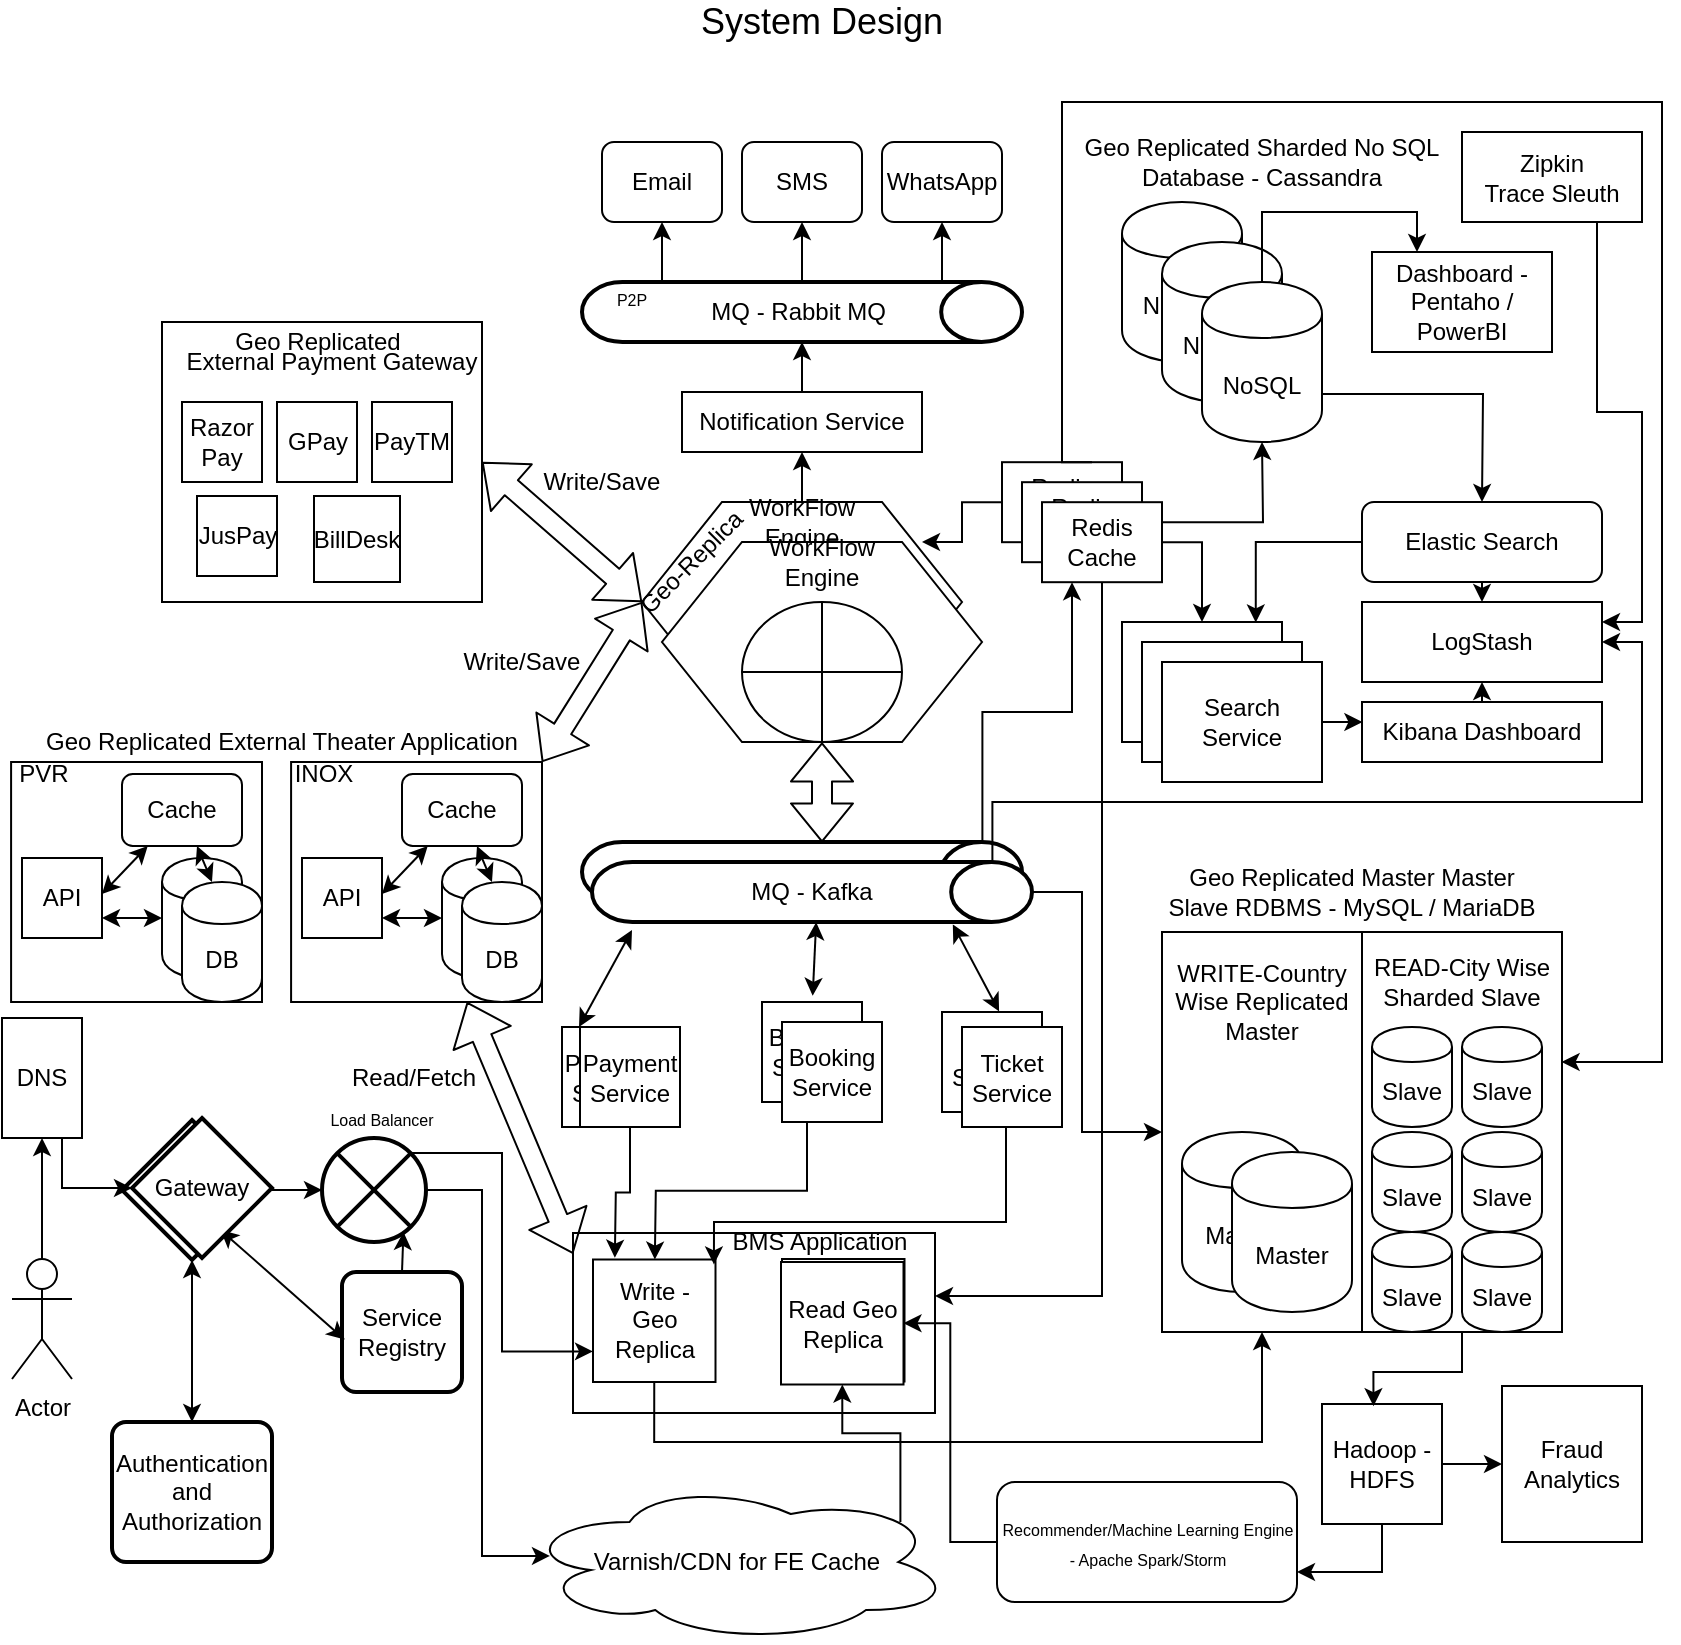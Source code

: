 <mxfile version="12.1.3" pages="1"><diagram id="MaCoosRew7G6yq8TNdGq" name="Page-1"><mxGraphModel dx="1807" dy="916" grid="1" gridSize="10" guides="1" tooltips="1" connect="1" arrows="1" fold="1" page="1" pageScale="1" pageWidth="850" pageHeight="1100" math="0" shadow="0"><root><mxCell id="0"/><mxCell id="1" parent="0"/><mxCell id="3ttKGuGLf_m-9uCIvwUK-311" value="" style="group" vertex="1" connectable="0" parent="1"><mxGeometry x="860" y="90" width="820" height="820" as="geometry"/></mxCell><mxCell id="3ttKGuGLf_m-9uCIvwUK-294" value="" style="group" vertex="1" connectable="0" parent="3ttKGuGLf_m-9uCIvwUK-311"><mxGeometry y="65" width="820" height="755" as="geometry"/></mxCell><mxCell id="3ttKGuGLf_m-9uCIvwUK-49" value="" style="group" vertex="1" connectable="0" parent="3ttKGuGLf_m-9uCIvwUK-294"><mxGeometry x="500" y="105" width="195" height="220" as="geometry"/></mxCell><mxCell id="3ttKGuGLf_m-9uCIvwUK-91" value="" style="group" vertex="1" connectable="0" parent="3ttKGuGLf_m-9uCIvwUK-49"><mxGeometry x="60" y="140" width="100" height="80" as="geometry"/></mxCell><mxCell id="3ttKGuGLf_m-9uCIvwUK-31" value="Search Service" style="rounded=0;whiteSpace=wrap;html=1;" vertex="1" parent="3ttKGuGLf_m-9uCIvwUK-91"><mxGeometry width="80" height="60" as="geometry"/></mxCell><mxCell id="3ttKGuGLf_m-9uCIvwUK-44" value="Search Service" style="rounded=0;whiteSpace=wrap;html=1;" vertex="1" parent="3ttKGuGLf_m-9uCIvwUK-91"><mxGeometry x="10" y="10" width="80" height="60" as="geometry"/></mxCell><mxCell id="3ttKGuGLf_m-9uCIvwUK-45" value="Search Service" style="rounded=0;whiteSpace=wrap;html=1;" vertex="1" parent="3ttKGuGLf_m-9uCIvwUK-91"><mxGeometry x="20" y="20" width="80" height="60" as="geometry"/></mxCell><mxCell id="3ttKGuGLf_m-9uCIvwUK-100" value="" style="group" vertex="1" connectable="0" parent="3ttKGuGLf_m-9uCIvwUK-49"><mxGeometry y="60.095" width="80" height="60" as="geometry"/></mxCell><mxCell id="3ttKGuGLf_m-9uCIvwUK-97" value="Redis Cache" style="rounded=0;whiteSpace=wrap;html=1;" vertex="1" parent="3ttKGuGLf_m-9uCIvwUK-100"><mxGeometry width="60" height="40" as="geometry"/></mxCell><mxCell id="3ttKGuGLf_m-9uCIvwUK-98" value="Redis Cache" style="rounded=0;whiteSpace=wrap;html=1;" vertex="1" parent="3ttKGuGLf_m-9uCIvwUK-100"><mxGeometry x="10" y="10" width="60" height="40" as="geometry"/></mxCell><mxCell id="3ttKGuGLf_m-9uCIvwUK-99" value="Redis Cache" style="rounded=0;whiteSpace=wrap;html=1;" vertex="1" parent="3ttKGuGLf_m-9uCIvwUK-100"><mxGeometry x="20" y="20" width="60" height="40" as="geometry"/></mxCell><mxCell id="3ttKGuGLf_m-9uCIvwUK-208" style="edgeStyle=orthogonalEdgeStyle;rounded=0;orthogonalLoop=1;jettySize=auto;html=1;exitX=1;exitY=0.5;exitDx=0;exitDy=0;entryX=0.5;entryY=0;entryDx=0;entryDy=0;" edge="1" parent="3ttKGuGLf_m-9uCIvwUK-49" source="3ttKGuGLf_m-9uCIvwUK-99" target="3ttKGuGLf_m-9uCIvwUK-31"><mxGeometry relative="1" as="geometry"/></mxCell><mxCell id="3ttKGuGLf_m-9uCIvwUK-62" value="Notification Service" style="rounded=0;whiteSpace=wrap;html=1;" vertex="1" parent="3ttKGuGLf_m-9uCIvwUK-294"><mxGeometry x="340" y="130" width="120" height="30" as="geometry"/></mxCell><mxCell id="3ttKGuGLf_m-9uCIvwUK-63" value="MQ - Rabbit MQ&amp;nbsp;" style="strokeWidth=2;html=1;shape=mxgraph.flowchart.direct_data;whiteSpace=wrap;" vertex="1" parent="3ttKGuGLf_m-9uCIvwUK-294"><mxGeometry x="290" y="75" width="220" height="30" as="geometry"/></mxCell><mxCell id="3ttKGuGLf_m-9uCIvwUK-70" style="edgeStyle=orthogonalEdgeStyle;rounded=0;orthogonalLoop=1;jettySize=auto;html=1;exitX=0.5;exitY=0;exitDx=0;exitDy=0;entryX=0.5;entryY=1;entryDx=0;entryDy=0;entryPerimeter=0;" edge="1" parent="3ttKGuGLf_m-9uCIvwUK-294" source="3ttKGuGLf_m-9uCIvwUK-62" target="3ttKGuGLf_m-9uCIvwUK-63"><mxGeometry relative="1" as="geometry"/></mxCell><mxCell id="3ttKGuGLf_m-9uCIvwUK-64" value="Email" style="rounded=1;whiteSpace=wrap;html=1;" vertex="1" parent="3ttKGuGLf_m-9uCIvwUK-294"><mxGeometry x="300" y="5" width="60" height="40" as="geometry"/></mxCell><mxCell id="3ttKGuGLf_m-9uCIvwUK-67" style="edgeStyle=orthogonalEdgeStyle;rounded=0;orthogonalLoop=1;jettySize=auto;html=1;exitX=0.08;exitY=0;exitDx=0;exitDy=0;exitPerimeter=0;entryX=0.5;entryY=1;entryDx=0;entryDy=0;" edge="1" parent="3ttKGuGLf_m-9uCIvwUK-294" source="3ttKGuGLf_m-9uCIvwUK-63" target="3ttKGuGLf_m-9uCIvwUK-64"><mxGeometry relative="1" as="geometry"/></mxCell><mxCell id="3ttKGuGLf_m-9uCIvwUK-65" value="SMS" style="rounded=1;whiteSpace=wrap;html=1;" vertex="1" parent="3ttKGuGLf_m-9uCIvwUK-294"><mxGeometry x="370" y="5" width="60" height="40" as="geometry"/></mxCell><mxCell id="3ttKGuGLf_m-9uCIvwUK-68" style="edgeStyle=orthogonalEdgeStyle;rounded=0;orthogonalLoop=1;jettySize=auto;html=1;exitX=0.5;exitY=0;exitDx=0;exitDy=0;exitPerimeter=0;entryX=0.5;entryY=1;entryDx=0;entryDy=0;" edge="1" parent="3ttKGuGLf_m-9uCIvwUK-294" source="3ttKGuGLf_m-9uCIvwUK-63" target="3ttKGuGLf_m-9uCIvwUK-65"><mxGeometry relative="1" as="geometry"/></mxCell><mxCell id="3ttKGuGLf_m-9uCIvwUK-66" value="WhatsApp" style="rounded=1;whiteSpace=wrap;html=1;" vertex="1" parent="3ttKGuGLf_m-9uCIvwUK-294"><mxGeometry x="440" y="5" width="60" height="40" as="geometry"/></mxCell><mxCell id="3ttKGuGLf_m-9uCIvwUK-69" style="edgeStyle=orthogonalEdgeStyle;rounded=0;orthogonalLoop=1;jettySize=auto;html=1;exitX=0.91;exitY=0;exitDx=0;exitDy=0;exitPerimeter=0;entryX=0.5;entryY=1;entryDx=0;entryDy=0;" edge="1" parent="3ttKGuGLf_m-9uCIvwUK-294" source="3ttKGuGLf_m-9uCIvwUK-63" target="3ttKGuGLf_m-9uCIvwUK-66"><mxGeometry relative="1" as="geometry"/></mxCell><mxCell id="3ttKGuGLf_m-9uCIvwUK-90" value="" style="group" vertex="1" connectable="0" parent="3ttKGuGLf_m-9uCIvwUK-294"><mxGeometry x="680" y="145" width="120" height="220" as="geometry"/></mxCell><mxCell id="3ttKGuGLf_m-9uCIvwUK-30" value="Elastic Search" style="rounded=1;whiteSpace=wrap;html=1;" vertex="1" parent="3ttKGuGLf_m-9uCIvwUK-90"><mxGeometry y="40" width="120" height="40" as="geometry"/></mxCell><mxCell id="3ttKGuGLf_m-9uCIvwUK-39" value="LogStash" style="rounded=0;whiteSpace=wrap;html=1;" vertex="1" parent="3ttKGuGLf_m-9uCIvwUK-90"><mxGeometry y="90" width="120" height="40" as="geometry"/></mxCell><mxCell id="3ttKGuGLf_m-9uCIvwUK-42" style="edgeStyle=orthogonalEdgeStyle;rounded=0;orthogonalLoop=1;jettySize=auto;html=1;exitX=0.5;exitY=1;exitDx=0;exitDy=0;entryX=0.5;entryY=0;entryDx=0;entryDy=0;" edge="1" parent="3ttKGuGLf_m-9uCIvwUK-90" source="3ttKGuGLf_m-9uCIvwUK-30" target="3ttKGuGLf_m-9uCIvwUK-39"><mxGeometry relative="1" as="geometry"/></mxCell><mxCell id="3ttKGuGLf_m-9uCIvwUK-43" style="edgeStyle=orthogonalEdgeStyle;rounded=0;orthogonalLoop=1;jettySize=auto;html=1;exitX=0.5;exitY=0;exitDx=0;exitDy=0;entryX=0.5;entryY=1;entryDx=0;entryDy=0;" edge="1" parent="3ttKGuGLf_m-9uCIvwUK-90" source="3ttKGuGLf_m-9uCIvwUK-40" target="3ttKGuGLf_m-9uCIvwUK-39"><mxGeometry relative="1" as="geometry"/></mxCell><mxCell id="3ttKGuGLf_m-9uCIvwUK-40" value="Kibana Dashboard" style="rounded=0;whiteSpace=wrap;html=1;" vertex="1" parent="3ttKGuGLf_m-9uCIvwUK-90"><mxGeometry y="140" width="120" height="30" as="geometry"/></mxCell><mxCell id="3ttKGuGLf_m-9uCIvwUK-104" style="edgeStyle=orthogonalEdgeStyle;rounded=0;orthogonalLoop=1;jettySize=auto;html=1;exitX=1;exitY=0.5;exitDx=0;exitDy=0;" edge="1" parent="3ttKGuGLf_m-9uCIvwUK-294" source="3ttKGuGLf_m-9uCIvwUK-45"><mxGeometry relative="1" as="geometry"><mxPoint x="680.238" y="295.238" as="targetPoint"/></mxGeometry></mxCell><mxCell id="3ttKGuGLf_m-9uCIvwUK-107" style="edgeStyle=orthogonalEdgeStyle;rounded=0;orthogonalLoop=1;jettySize=auto;html=1;exitX=1;exitY=0.7;exitDx=0;exitDy=0;" edge="1" parent="3ttKGuGLf_m-9uCIvwUK-294" source="3ttKGuGLf_m-9uCIvwUK-27"><mxGeometry relative="1" as="geometry"><mxPoint x="740" y="185" as="targetPoint"/></mxGeometry></mxCell><mxCell id="3ttKGuGLf_m-9uCIvwUK-159" value="" style="group" vertex="1" connectable="0" parent="3ttKGuGLf_m-9uCIvwUK-294"><mxGeometry x="10" y="295" width="260" height="140" as="geometry"/></mxCell><mxCell id="3ttKGuGLf_m-9uCIvwUK-157" value="Geo Replicated External Theater Application" style="text;html=1;strokeColor=none;fillColor=none;align=center;verticalAlign=middle;whiteSpace=wrap;rounded=0;" vertex="1" parent="3ttKGuGLf_m-9uCIvwUK-159"><mxGeometry x="10" width="240" height="20" as="geometry"/></mxCell><mxCell id="3ttKGuGLf_m-9uCIvwUK-158" value="" style="group" vertex="1" connectable="0" parent="3ttKGuGLf_m-9uCIvwUK-159"><mxGeometry y="20" width="260" height="120" as="geometry"/></mxCell><mxCell id="3ttKGuGLf_m-9uCIvwUK-145" value="" style="group" vertex="1" connectable="0" parent="3ttKGuGLf_m-9uCIvwUK-158"><mxGeometry width="120" height="120" as="geometry"/></mxCell><mxCell id="3ttKGuGLf_m-9uCIvwUK-110" value="" style="group" vertex="1" connectable="0" parent="3ttKGuGLf_m-9uCIvwUK-145"><mxGeometry width="120" height="120" as="geometry"/></mxCell><mxCell id="3ttKGuGLf_m-9uCIvwUK-111" value="" style="rounded=0;whiteSpace=wrap;html=1;" vertex="1" parent="3ttKGuGLf_m-9uCIvwUK-110"><mxGeometry x="-5.455" width="125.455" height="120" as="geometry"/></mxCell><mxCell id="3ttKGuGLf_m-9uCIvwUK-123" value="PVR" style="text;html=1;strokeColor=none;fillColor=none;align=center;verticalAlign=middle;whiteSpace=wrap;rounded=0;" vertex="1" parent="3ttKGuGLf_m-9uCIvwUK-110"><mxGeometry x="-0.136" y="-0.221" width="21.818" height="12.632" as="geometry"/></mxCell><mxCell id="3ttKGuGLf_m-9uCIvwUK-133" value="" style="shape=cylinder;whiteSpace=wrap;html=1;boundedLbl=1;backgroundOutline=1;" vertex="1" parent="3ttKGuGLf_m-9uCIvwUK-110"><mxGeometry x="70" y="48" width="40" height="60" as="geometry"/></mxCell><mxCell id="3ttKGuGLf_m-9uCIvwUK-135" value="DB" style="shape=cylinder;whiteSpace=wrap;html=1;boundedLbl=1;backgroundOutline=1;" vertex="1" parent="3ttKGuGLf_m-9uCIvwUK-110"><mxGeometry x="80" y="60" width="40" height="60" as="geometry"/></mxCell><mxCell id="3ttKGuGLf_m-9uCIvwUK-137" value="API" style="whiteSpace=wrap;html=1;aspect=fixed;" vertex="1" parent="3ttKGuGLf_m-9uCIvwUK-110"><mxGeometry y="48" width="40" height="40" as="geometry"/></mxCell><mxCell id="3ttKGuGLf_m-9uCIvwUK-140" value="" style="endArrow=classic;startArrow=classic;html=1;" edge="1" parent="3ttKGuGLf_m-9uCIvwUK-110" source="3ttKGuGLf_m-9uCIvwUK-133"><mxGeometry width="50" height="50" relative="1" as="geometry"><mxPoint x="-25" y="138" as="sourcePoint"/><mxPoint x="40" y="78" as="targetPoint"/></mxGeometry></mxCell><mxCell id="3ttKGuGLf_m-9uCIvwUK-141" value="Cache" style="rounded=1;whiteSpace=wrap;html=1;" vertex="1" parent="3ttKGuGLf_m-9uCIvwUK-110"><mxGeometry x="50" y="6" width="60" height="36" as="geometry"/></mxCell><mxCell id="3ttKGuGLf_m-9uCIvwUK-144" value="" style="endArrow=classic;startArrow=classic;html=1;" edge="1" parent="3ttKGuGLf_m-9uCIvwUK-110" target="3ttKGuGLf_m-9uCIvwUK-141"><mxGeometry width="50" height="50" relative="1" as="geometry"><mxPoint x="40" y="66" as="sourcePoint"/><mxPoint x="50" y="48" as="targetPoint"/></mxGeometry></mxCell><mxCell id="3ttKGuGLf_m-9uCIvwUK-142" value="" style="endArrow=classic;startArrow=classic;html=1;" edge="1" parent="3ttKGuGLf_m-9uCIvwUK-145" target="3ttKGuGLf_m-9uCIvwUK-141"><mxGeometry width="50" height="50" relative="1" as="geometry"><mxPoint x="95" y="60" as="sourcePoint"/><mxPoint x="145" y="10" as="targetPoint"/></mxGeometry></mxCell><mxCell id="3ttKGuGLf_m-9uCIvwUK-146" value="" style="group" vertex="1" connectable="0" parent="3ttKGuGLf_m-9uCIvwUK-158"><mxGeometry x="140" width="120" height="120" as="geometry"/></mxCell><mxCell id="3ttKGuGLf_m-9uCIvwUK-147" value="" style="group" vertex="1" connectable="0" parent="3ttKGuGLf_m-9uCIvwUK-146"><mxGeometry width="120" height="120" as="geometry"/></mxCell><mxCell id="3ttKGuGLf_m-9uCIvwUK-148" value="" style="rounded=0;whiteSpace=wrap;html=1;" vertex="1" parent="3ttKGuGLf_m-9uCIvwUK-147"><mxGeometry x="-5.455" width="125.455" height="120" as="geometry"/></mxCell><mxCell id="3ttKGuGLf_m-9uCIvwUK-149" value="INOX" style="text;html=1;strokeColor=none;fillColor=none;align=center;verticalAlign=middle;whiteSpace=wrap;rounded=0;" vertex="1" parent="3ttKGuGLf_m-9uCIvwUK-147"><mxGeometry x="-0.136" y="-0.221" width="21.818" height="12.632" as="geometry"/></mxCell><mxCell id="3ttKGuGLf_m-9uCIvwUK-150" value="" style="shape=cylinder;whiteSpace=wrap;html=1;boundedLbl=1;backgroundOutline=1;" vertex="1" parent="3ttKGuGLf_m-9uCIvwUK-147"><mxGeometry x="70" y="48" width="40" height="60" as="geometry"/></mxCell><mxCell id="3ttKGuGLf_m-9uCIvwUK-151" value="DB" style="shape=cylinder;whiteSpace=wrap;html=1;boundedLbl=1;backgroundOutline=1;" vertex="1" parent="3ttKGuGLf_m-9uCIvwUK-147"><mxGeometry x="80" y="60" width="40" height="60" as="geometry"/></mxCell><mxCell id="3ttKGuGLf_m-9uCIvwUK-152" value="API" style="whiteSpace=wrap;html=1;aspect=fixed;" vertex="1" parent="3ttKGuGLf_m-9uCIvwUK-147"><mxGeometry y="48" width="40" height="40" as="geometry"/></mxCell><mxCell id="3ttKGuGLf_m-9uCIvwUK-153" value="" style="endArrow=classic;startArrow=classic;html=1;" edge="1" parent="3ttKGuGLf_m-9uCIvwUK-147" source="3ttKGuGLf_m-9uCIvwUK-150"><mxGeometry width="50" height="50" relative="1" as="geometry"><mxPoint x="-25" y="138" as="sourcePoint"/><mxPoint x="40" y="78" as="targetPoint"/></mxGeometry></mxCell><mxCell id="3ttKGuGLf_m-9uCIvwUK-154" value="Cache" style="rounded=1;whiteSpace=wrap;html=1;" vertex="1" parent="3ttKGuGLf_m-9uCIvwUK-147"><mxGeometry x="50" y="6" width="60" height="36" as="geometry"/></mxCell><mxCell id="3ttKGuGLf_m-9uCIvwUK-155" value="" style="endArrow=classic;startArrow=classic;html=1;" edge="1" parent="3ttKGuGLf_m-9uCIvwUK-147" target="3ttKGuGLf_m-9uCIvwUK-154"><mxGeometry width="50" height="50" relative="1" as="geometry"><mxPoint x="40" y="66" as="sourcePoint"/><mxPoint x="50" y="48" as="targetPoint"/></mxGeometry></mxCell><mxCell id="3ttKGuGLf_m-9uCIvwUK-156" value="" style="endArrow=classic;startArrow=classic;html=1;" edge="1" parent="3ttKGuGLf_m-9uCIvwUK-146" target="3ttKGuGLf_m-9uCIvwUK-154"><mxGeometry width="50" height="50" relative="1" as="geometry"><mxPoint x="95" y="60" as="sourcePoint"/><mxPoint x="145" y="10" as="targetPoint"/></mxGeometry></mxCell><mxCell id="3ttKGuGLf_m-9uCIvwUK-167" style="edgeStyle=orthogonalEdgeStyle;rounded=0;orthogonalLoop=1;jettySize=auto;html=1;exitX=0.5;exitY=0;exitDx=0;exitDy=0;entryX=0.5;entryY=1;entryDx=0;entryDy=0;" edge="1" parent="3ttKGuGLf_m-9uCIvwUK-294" source="3ttKGuGLf_m-9uCIvwUK-163" target="3ttKGuGLf_m-9uCIvwUK-62"><mxGeometry relative="1" as="geometry"/></mxCell><mxCell id="3ttKGuGLf_m-9uCIvwUK-296" style="edgeStyle=orthogonalEdgeStyle;rounded=0;orthogonalLoop=1;jettySize=auto;html=1;exitX=0.91;exitY=0;exitDx=0;exitDy=0;exitPerimeter=0;entryX=0.25;entryY=1;entryDx=0;entryDy=0;" edge="1" parent="3ttKGuGLf_m-9uCIvwUK-294" source="3ttKGuGLf_m-9uCIvwUK-169" target="3ttKGuGLf_m-9uCIvwUK-99"><mxGeometry relative="1" as="geometry"/></mxCell><mxCell id="3ttKGuGLf_m-9uCIvwUK-169" value="MQ - Kafka" style="strokeWidth=2;html=1;shape=mxgraph.flowchart.direct_data;whiteSpace=wrap;rotation=0;" vertex="1" parent="3ttKGuGLf_m-9uCIvwUK-294"><mxGeometry x="290" y="355" width="220" height="30" as="geometry"/></mxCell><mxCell id="3ttKGuGLf_m-9uCIvwUK-170" value="&lt;font style=&quot;font-size: 8px&quot;&gt;P2P&lt;/font&gt;" style="text;html=1;strokeColor=none;fillColor=none;align=center;verticalAlign=middle;whiteSpace=wrap;rounded=0;" vertex="1" parent="3ttKGuGLf_m-9uCIvwUK-294"><mxGeometry x="300" y="80" width="30" height="5" as="geometry"/></mxCell><mxCell id="3ttKGuGLf_m-9uCIvwUK-172" value="" style="group" vertex="1" connectable="0" parent="3ttKGuGLf_m-9uCIvwUK-294"><mxGeometry x="80" y="95" width="160" height="140" as="geometry"/></mxCell><mxCell id="3ttKGuGLf_m-9uCIvwUK-61" value="" style="group" vertex="1" connectable="0" parent="3ttKGuGLf_m-9uCIvwUK-172"><mxGeometry width="160" height="140" as="geometry"/></mxCell><mxCell id="3ttKGuGLf_m-9uCIvwUK-41" value="" style="rounded=0;whiteSpace=wrap;html=1;" vertex="1" parent="3ttKGuGLf_m-9uCIvwUK-61"><mxGeometry width="160" height="140" as="geometry"/></mxCell><mxCell id="3ttKGuGLf_m-9uCIvwUK-52" value="External Payment Gateway" style="text;html=1;strokeColor=none;fillColor=none;align=center;verticalAlign=middle;whiteSpace=wrap;rounded=0;" vertex="1" parent="3ttKGuGLf_m-9uCIvwUK-61"><mxGeometry x="10" y="10" width="150" height="20" as="geometry"/></mxCell><mxCell id="3ttKGuGLf_m-9uCIvwUK-53" value="Razor Pay" style="whiteSpace=wrap;html=1;aspect=fixed;" vertex="1" parent="3ttKGuGLf_m-9uCIvwUK-61"><mxGeometry x="10" y="40" width="40" height="40" as="geometry"/></mxCell><mxCell id="3ttKGuGLf_m-9uCIvwUK-57" value="JusPay" style="whiteSpace=wrap;html=1;aspect=fixed;" vertex="1" parent="3ttKGuGLf_m-9uCIvwUK-61"><mxGeometry x="17.5" y="87" width="40" height="40" as="geometry"/></mxCell><mxCell id="3ttKGuGLf_m-9uCIvwUK-58" value="GPay" style="whiteSpace=wrap;html=1;aspect=fixed;" vertex="1" parent="3ttKGuGLf_m-9uCIvwUK-61"><mxGeometry x="57.5" y="40" width="40" height="40" as="geometry"/></mxCell><mxCell id="3ttKGuGLf_m-9uCIvwUK-59" value="PayTM" style="whiteSpace=wrap;html=1;aspect=fixed;" vertex="1" parent="3ttKGuGLf_m-9uCIvwUK-61"><mxGeometry x="105" y="40" width="40" height="40" as="geometry"/></mxCell><mxCell id="3ttKGuGLf_m-9uCIvwUK-60" value="BillDesk" style="whiteSpace=wrap;html=1;aspect=fixed;" vertex="1" parent="3ttKGuGLf_m-9uCIvwUK-61"><mxGeometry x="76" y="87" width="43" height="43" as="geometry"/></mxCell><mxCell id="3ttKGuGLf_m-9uCIvwUK-171" value="Geo Replicated" style="text;html=1;strokeColor=none;fillColor=none;align=center;verticalAlign=middle;whiteSpace=wrap;rounded=0;" vertex="1" parent="3ttKGuGLf_m-9uCIvwUK-61"><mxGeometry x="27.5" width="100" height="20" as="geometry"/></mxCell><mxCell id="3ttKGuGLf_m-9uCIvwUK-179" value="" style="shape=flexArrow;endArrow=classic;startArrow=classic;html=1;entryX=0;entryY=0.5;entryDx=0;entryDy=0;exitX=1;exitY=0.5;exitDx=0;exitDy=0;" edge="1" parent="3ttKGuGLf_m-9uCIvwUK-294" source="3ttKGuGLf_m-9uCIvwUK-41" target="3ttKGuGLf_m-9uCIvwUK-161"><mxGeometry width="50" height="50" relative="1" as="geometry"><mxPoint x="240" y="245" as="sourcePoint"/><mxPoint x="300" y="245" as="targetPoint"/></mxGeometry></mxCell><mxCell id="3ttKGuGLf_m-9uCIvwUK-181" value="" style="shape=flexArrow;endArrow=classic;startArrow=classic;html=1;entryX=0;entryY=0.5;entryDx=0;entryDy=0;" edge="1" parent="3ttKGuGLf_m-9uCIvwUK-294" target="3ttKGuGLf_m-9uCIvwUK-161"><mxGeometry width="50" height="50" relative="1" as="geometry"><mxPoint x="270" y="315" as="sourcePoint"/><mxPoint x="320" y="265" as="targetPoint"/></mxGeometry></mxCell><mxCell id="3ttKGuGLf_m-9uCIvwUK-186" value="" style="shape=flexArrow;endArrow=classic;startArrow=classic;html=1;" edge="1" parent="3ttKGuGLf_m-9uCIvwUK-294"><mxGeometry width="50" height="50" relative="1" as="geometry"><mxPoint x="410" y="355.214" as="sourcePoint"/><mxPoint x="410" y="305.214" as="targetPoint"/></mxGeometry></mxCell><mxCell id="3ttKGuGLf_m-9uCIvwUK-189" value="" style="group" vertex="1" connectable="0" parent="3ttKGuGLf_m-9uCIvwUK-294"><mxGeometry x="320" y="185" width="170" height="120" as="geometry"/></mxCell><mxCell id="3ttKGuGLf_m-9uCIvwUK-166" value="" style="group" vertex="1" connectable="0" parent="3ttKGuGLf_m-9uCIvwUK-189"><mxGeometry width="170" height="120" as="geometry"/></mxCell><mxCell id="3ttKGuGLf_m-9uCIvwUK-161" value="" style="shape=hexagon;perimeter=hexagonPerimeter2;whiteSpace=wrap;html=1;" vertex="1" parent="3ttKGuGLf_m-9uCIvwUK-166"><mxGeometry width="160" height="100" as="geometry"/></mxCell><mxCell id="3ttKGuGLf_m-9uCIvwUK-162" value="" style="shape=orEllipse;perimeter=ellipsePerimeter;whiteSpace=wrap;html=1;backgroundOutline=1;" vertex="1" parent="3ttKGuGLf_m-9uCIvwUK-166"><mxGeometry x="40" y="30" width="80" height="70" as="geometry"/></mxCell><mxCell id="3ttKGuGLf_m-9uCIvwUK-163" value="WorkFlow Engine" style="text;html=1;strokeColor=none;fillColor=none;align=center;verticalAlign=middle;whiteSpace=wrap;rounded=0;" vertex="1" parent="3ttKGuGLf_m-9uCIvwUK-166"><mxGeometry x="60" width="40" height="20" as="geometry"/></mxCell><mxCell id="3ttKGuGLf_m-9uCIvwUK-182" value="" style="group" vertex="1" connectable="0" parent="3ttKGuGLf_m-9uCIvwUK-166"><mxGeometry x="10" y="20" width="160" height="100" as="geometry"/></mxCell><mxCell id="3ttKGuGLf_m-9uCIvwUK-183" value="" style="shape=hexagon;perimeter=hexagonPerimeter2;whiteSpace=wrap;html=1;" vertex="1" parent="3ttKGuGLf_m-9uCIvwUK-182"><mxGeometry width="160" height="100" as="geometry"/></mxCell><mxCell id="3ttKGuGLf_m-9uCIvwUK-184" value="" style="shape=orEllipse;perimeter=ellipsePerimeter;whiteSpace=wrap;html=1;backgroundOutline=1;" vertex="1" parent="3ttKGuGLf_m-9uCIvwUK-182"><mxGeometry x="40" y="30" width="80" height="70" as="geometry"/></mxCell><mxCell id="3ttKGuGLf_m-9uCIvwUK-185" value="WorkFlow Engine" style="text;html=1;strokeColor=none;fillColor=none;align=center;verticalAlign=middle;whiteSpace=wrap;rounded=0;" vertex="1" parent="3ttKGuGLf_m-9uCIvwUK-182"><mxGeometry x="60" width="40" height="20" as="geometry"/></mxCell><mxCell id="3ttKGuGLf_m-9uCIvwUK-188" value="Geo-Replica" style="text;html=1;strokeColor=none;fillColor=none;align=center;verticalAlign=middle;whiteSpace=wrap;rounded=0;rotation=-45;" vertex="1" parent="3ttKGuGLf_m-9uCIvwUK-166"><mxGeometry x="-10" y="20.214" width="70" height="20" as="geometry"/></mxCell><mxCell id="3ttKGuGLf_m-9uCIvwUK-203" value="" style="group" vertex="1" connectable="0" parent="3ttKGuGLf_m-9uCIvwUK-294"><mxGeometry x="580" y="370" width="200" height="230" as="geometry"/></mxCell><mxCell id="3ttKGuGLf_m-9uCIvwUK-47" value="" style="group" vertex="1" connectable="0" parent="3ttKGuGLf_m-9uCIvwUK-203"><mxGeometry width="200" height="230" as="geometry"/></mxCell><mxCell id="3ttKGuGLf_m-9uCIvwUK-1" value="" style="whiteSpace=wrap;html=1;aspect=fixed;" vertex="1" parent="3ttKGuGLf_m-9uCIvwUK-47"><mxGeometry y="30" width="200" height="200" as="geometry"/></mxCell><mxCell id="3ttKGuGLf_m-9uCIvwUK-2" value="Master" style="shape=cylinder;whiteSpace=wrap;html=1;boundedLbl=1;backgroundOutline=1;" vertex="1" parent="3ttKGuGLf_m-9uCIvwUK-47"><mxGeometry x="10" y="130" width="60" height="80" as="geometry"/></mxCell><mxCell id="3ttKGuGLf_m-9uCIvwUK-4" value="" style="endArrow=none;html=1;entryX=0.5;entryY=0;entryDx=0;entryDy=0;exitX=0.5;exitY=1;exitDx=0;exitDy=0;" edge="1" parent="3ttKGuGLf_m-9uCIvwUK-47" source="3ttKGuGLf_m-9uCIvwUK-1" target="3ttKGuGLf_m-9uCIvwUK-1"><mxGeometry width="50" height="50" relative="1" as="geometry"><mxPoint x="60" y="110" as="sourcePoint"/><mxPoint x="110" y="60" as="targetPoint"/></mxGeometry></mxCell><mxCell id="3ttKGuGLf_m-9uCIvwUK-6" value="Slave" style="shape=cylinder;whiteSpace=wrap;html=1;boundedLbl=1;backgroundOutline=1;" vertex="1" parent="3ttKGuGLf_m-9uCIvwUK-47"><mxGeometry x="105" y="77.5" width="40" height="50" as="geometry"/></mxCell><mxCell id="3ttKGuGLf_m-9uCIvwUK-10" value="Geo Replicated Master Master Slave RDBMS - MySQL / MariaDB" style="text;html=1;strokeColor=none;fillColor=none;align=center;verticalAlign=middle;whiteSpace=wrap;rounded=0;" vertex="1" parent="3ttKGuGLf_m-9uCIvwUK-47"><mxGeometry width="190" height="20" as="geometry"/></mxCell><mxCell id="3ttKGuGLf_m-9uCIvwUK-13" value="WRITE-Country Wise Replicated Master" style="text;html=1;strokeColor=none;fillColor=none;align=center;verticalAlign=middle;whiteSpace=wrap;rounded=0;" vertex="1" parent="3ttKGuGLf_m-9uCIvwUK-47"><mxGeometry y="55" width="100" height="20" as="geometry"/></mxCell><mxCell id="3ttKGuGLf_m-9uCIvwUK-14" value="Master" style="shape=cylinder;whiteSpace=wrap;html=1;boundedLbl=1;backgroundOutline=1;" vertex="1" parent="3ttKGuGLf_m-9uCIvwUK-47"><mxGeometry x="35" y="140" width="60" height="80" as="geometry"/></mxCell><mxCell id="3ttKGuGLf_m-9uCIvwUK-15" value="Slave" style="shape=cylinder;whiteSpace=wrap;html=1;boundedLbl=1;backgroundOutline=1;" vertex="1" parent="3ttKGuGLf_m-9uCIvwUK-47"><mxGeometry x="150" y="77.5" width="40" height="50" as="geometry"/></mxCell><mxCell id="3ttKGuGLf_m-9uCIvwUK-16" value="Slave" style="shape=cylinder;whiteSpace=wrap;html=1;boundedLbl=1;backgroundOutline=1;" vertex="1" parent="3ttKGuGLf_m-9uCIvwUK-47"><mxGeometry x="150" y="130" width="40" height="50" as="geometry"/></mxCell><mxCell id="3ttKGuGLf_m-9uCIvwUK-17" value="Slave" style="shape=cylinder;whiteSpace=wrap;html=1;boundedLbl=1;backgroundOutline=1;" vertex="1" parent="3ttKGuGLf_m-9uCIvwUK-47"><mxGeometry x="105" y="130" width="40" height="50" as="geometry"/></mxCell><mxCell id="3ttKGuGLf_m-9uCIvwUK-18" value="Slave" style="shape=cylinder;whiteSpace=wrap;html=1;boundedLbl=1;backgroundOutline=1;" vertex="1" parent="3ttKGuGLf_m-9uCIvwUK-47"><mxGeometry x="150" y="180" width="40" height="50" as="geometry"/></mxCell><mxCell id="3ttKGuGLf_m-9uCIvwUK-19" value="Slave" style="shape=cylinder;whiteSpace=wrap;html=1;boundedLbl=1;backgroundOutline=1;" vertex="1" parent="3ttKGuGLf_m-9uCIvwUK-47"><mxGeometry x="105" y="180" width="40" height="50" as="geometry"/></mxCell><mxCell id="3ttKGuGLf_m-9uCIvwUK-20" value="READ-City Wise Sharded Slave" style="text;html=1;strokeColor=none;fillColor=none;align=center;verticalAlign=middle;whiteSpace=wrap;rounded=0;" vertex="1" parent="3ttKGuGLf_m-9uCIvwUK-47"><mxGeometry x="100" y="45" width="100" height="20" as="geometry"/></mxCell><mxCell id="3ttKGuGLf_m-9uCIvwUK-207" style="edgeStyle=orthogonalEdgeStyle;rounded=0;orthogonalLoop=1;jettySize=auto;html=1;exitX=0.91;exitY=0;exitDx=0;exitDy=0;exitPerimeter=0;entryX=1;entryY=0.5;entryDx=0;entryDy=0;" edge="1" parent="3ttKGuGLf_m-9uCIvwUK-294" source="3ttKGuGLf_m-9uCIvwUK-206" target="3ttKGuGLf_m-9uCIvwUK-39"><mxGeometry relative="1" as="geometry"><Array as="points"><mxPoint x="495" y="335"/><mxPoint x="820" y="335"/><mxPoint x="820" y="255"/></Array></mxGeometry></mxCell><mxCell id="3ttKGuGLf_m-9uCIvwUK-314" style="edgeStyle=orthogonalEdgeStyle;rounded=0;orthogonalLoop=1;jettySize=auto;html=1;exitX=1;exitY=0.5;exitDx=0;exitDy=0;exitPerimeter=0;entryX=0;entryY=0.5;entryDx=0;entryDy=0;" edge="1" parent="3ttKGuGLf_m-9uCIvwUK-294" source="3ttKGuGLf_m-9uCIvwUK-206" target="3ttKGuGLf_m-9uCIvwUK-1"><mxGeometry relative="1" as="geometry"><Array as="points"><mxPoint x="540" y="380"/><mxPoint x="540" y="500"/></Array></mxGeometry></mxCell><mxCell id="3ttKGuGLf_m-9uCIvwUK-206" value="MQ - Kafka" style="strokeWidth=2;html=1;shape=mxgraph.flowchart.direct_data;whiteSpace=wrap;rotation=0;" vertex="1" parent="3ttKGuGLf_m-9uCIvwUK-294"><mxGeometry x="295" y="365" width="220" height="30" as="geometry"/></mxCell><mxCell id="3ttKGuGLf_m-9uCIvwUK-212" value="" style="group" vertex="1" connectable="0" parent="3ttKGuGLf_m-9uCIvwUK-294"><mxGeometry x="540" y="5" width="180" height="150" as="geometry"/></mxCell><mxCell id="3ttKGuGLf_m-9uCIvwUK-23" value="NoSQL" style="shape=cylinder;whiteSpace=wrap;html=1;boundedLbl=1;backgroundOutline=1;" vertex="1" parent="3ttKGuGLf_m-9uCIvwUK-212"><mxGeometry x="20" y="30" width="60" height="80" as="geometry"/></mxCell><mxCell id="3ttKGuGLf_m-9uCIvwUK-25" value="NoSQL" style="shape=cylinder;whiteSpace=wrap;html=1;boundedLbl=1;backgroundOutline=1;" vertex="1" parent="3ttKGuGLf_m-9uCIvwUK-212"><mxGeometry x="40" y="50" width="60" height="80" as="geometry"/></mxCell><mxCell id="3ttKGuGLf_m-9uCIvwUK-27" value="NoSQL" style="shape=cylinder;whiteSpace=wrap;html=1;boundedLbl=1;backgroundOutline=1;" vertex="1" parent="3ttKGuGLf_m-9uCIvwUK-212"><mxGeometry x="60" y="70" width="60" height="80" as="geometry"/></mxCell><mxCell id="3ttKGuGLf_m-9uCIvwUK-28" value="Geo Replicated Sharded No SQL Database - Cassandra" style="text;html=1;strokeColor=none;fillColor=none;align=center;verticalAlign=middle;whiteSpace=wrap;rounded=0;" vertex="1" parent="3ttKGuGLf_m-9uCIvwUK-212"><mxGeometry width="180" height="20" as="geometry"/></mxCell><mxCell id="3ttKGuGLf_m-9uCIvwUK-215" style="edgeStyle=orthogonalEdgeStyle;rounded=0;orthogonalLoop=1;jettySize=auto;html=1;exitX=1;exitY=0.25;exitDx=0;exitDy=0;" edge="1" parent="3ttKGuGLf_m-9uCIvwUK-294" source="3ttKGuGLf_m-9uCIvwUK-99"><mxGeometry relative="1" as="geometry"><mxPoint x="630" y="155" as="targetPoint"/></mxGeometry></mxCell><mxCell id="3ttKGuGLf_m-9uCIvwUK-218" style="edgeStyle=orthogonalEdgeStyle;rounded=0;orthogonalLoop=1;jettySize=auto;html=1;exitX=0;exitY=0.5;exitDx=0;exitDy=0;entryX=0.875;entryY=0.2;entryDx=0;entryDy=0;entryPerimeter=0;" edge="1" parent="3ttKGuGLf_m-9uCIvwUK-294" source="3ttKGuGLf_m-9uCIvwUK-97" target="3ttKGuGLf_m-9uCIvwUK-161"><mxGeometry relative="1" as="geometry"/></mxCell><mxCell id="3ttKGuGLf_m-9uCIvwUK-220" value="" style="endArrow=classic;startArrow=classic;html=1;exitX=0.17;exitY=0;exitDx=0;exitDy=0;exitPerimeter=0;entryX=0.089;entryY=1.119;entryDx=0;entryDy=0;entryPerimeter=0;" edge="1" parent="3ttKGuGLf_m-9uCIvwUK-294" source="3ttKGuGLf_m-9uCIvwUK-73" target="3ttKGuGLf_m-9uCIvwUK-206"><mxGeometry width="50" height="50" relative="1" as="geometry"><mxPoint x="305" y="445" as="sourcePoint"/><mxPoint x="355" y="395" as="targetPoint"/><Array as="points"><mxPoint x="315" y="399"/></Array></mxGeometry></mxCell><mxCell id="3ttKGuGLf_m-9uCIvwUK-221" style="edgeStyle=orthogonalEdgeStyle;rounded=0;orthogonalLoop=1;jettySize=auto;html=1;exitX=0;exitY=0.5;exitDx=0;exitDy=0;entryX=0.836;entryY=0.004;entryDx=0;entryDy=0;entryPerimeter=0;" edge="1" parent="3ttKGuGLf_m-9uCIvwUK-294" source="3ttKGuGLf_m-9uCIvwUK-30" target="3ttKGuGLf_m-9uCIvwUK-31"><mxGeometry relative="1" as="geometry"/></mxCell><mxCell id="3ttKGuGLf_m-9uCIvwUK-226" value="" style="endArrow=classic;startArrow=classic;html=1;entryX=0.089;entryY=1.119;entryDx=0;entryDy=0;entryPerimeter=0;exitX=0.507;exitY=-0.062;exitDx=0;exitDy=0;exitPerimeter=0;" edge="1" parent="3ttKGuGLf_m-9uCIvwUK-294" source="3ttKGuGLf_m-9uCIvwUK-83"><mxGeometry width="50" height="50" relative="1" as="geometry"><mxPoint x="407" y="421.5" as="sourcePoint"/><mxPoint x="407.08" y="395.07" as="targetPoint"/><Array as="points"/></mxGeometry></mxCell><mxCell id="3ttKGuGLf_m-9uCIvwUK-227" style="edgeStyle=orthogonalEdgeStyle;rounded=0;orthogonalLoop=1;jettySize=auto;html=1;exitX=0.5;exitY=1;exitDx=0;exitDy=0;" edge="1" parent="3ttKGuGLf_m-9uCIvwUK-294" source="3ttKGuGLf_m-9uCIvwUK-99" target="3ttKGuGLf_m-9uCIvwUK-268"><mxGeometry relative="1" as="geometry"><mxPoint x="465" y="590.476" as="targetPoint"/><Array as="points"><mxPoint x="550" y="582"/></Array></mxGeometry></mxCell><mxCell id="3ttKGuGLf_m-9uCIvwUK-228" value="" style="group" vertex="1" connectable="0" parent="3ttKGuGLf_m-9uCIvwUK-294"><mxGeometry x="280" y="447.5" width="59" height="50" as="geometry"/></mxCell><mxCell id="3ttKGuGLf_m-9uCIvwUK-73" value="Payment Service" style="whiteSpace=wrap;html=1;aspect=fixed;" vertex="1" parent="3ttKGuGLf_m-9uCIvwUK-228"><mxGeometry width="50" height="50" as="geometry"/></mxCell><mxCell id="3ttKGuGLf_m-9uCIvwUK-196" value="Payment Service" style="whiteSpace=wrap;html=1;aspect=fixed;" vertex="1" parent="3ttKGuGLf_m-9uCIvwUK-228"><mxGeometry x="9" width="50" height="50" as="geometry"/></mxCell><mxCell id="3ttKGuGLf_m-9uCIvwUK-235" value="" style="group" vertex="1" connectable="0" parent="3ttKGuGLf_m-9uCIvwUK-294"><mxGeometry x="285.5" y="555" width="181" height="81" as="geometry"/></mxCell><mxCell id="3ttKGuGLf_m-9uCIvwUK-268" value="" style="rounded=0;whiteSpace=wrap;html=1;" vertex="1" parent="3ttKGuGLf_m-9uCIvwUK-235"><mxGeometry y="-4.5" width="181" height="90" as="geometry"/></mxCell><mxCell id="3ttKGuGLf_m-9uCIvwUK-233" value="Write - Geo Replica" style="whiteSpace=wrap;html=1;aspect=fixed;" vertex="1" parent="3ttKGuGLf_m-9uCIvwUK-235"><mxGeometry x="10" y="8.75" width="61.25" height="61.25" as="geometry"/></mxCell><mxCell id="3ttKGuGLf_m-9uCIvwUK-267" value="BMS Application" style="text;html=1;strokeColor=none;fillColor=none;align=center;verticalAlign=middle;whiteSpace=wrap;rounded=0;" vertex="1" parent="3ttKGuGLf_m-9uCIvwUK-235"><mxGeometry x="75" y="-10" width="96" height="20" as="geometry"/></mxCell><mxCell id="3ttKGuGLf_m-9uCIvwUK-236" style="edgeStyle=orthogonalEdgeStyle;rounded=0;orthogonalLoop=1;jettySize=auto;html=1;exitX=0.5;exitY=1;exitDx=0;exitDy=0;entryX=0.398;entryY=-0.051;entryDx=0;entryDy=0;entryPerimeter=0;" edge="1" parent="3ttKGuGLf_m-9uCIvwUK-294" source="3ttKGuGLf_m-9uCIvwUK-196"><mxGeometry relative="1" as="geometry"><mxPoint x="306.429" y="562.857" as="targetPoint"/></mxGeometry></mxCell><mxCell id="3ttKGuGLf_m-9uCIvwUK-237" style="edgeStyle=orthogonalEdgeStyle;rounded=0;orthogonalLoop=1;jettySize=auto;html=1;exitX=0.25;exitY=1;exitDx=0;exitDy=0;entryX=0.898;entryY=0.003;entryDx=0;entryDy=0;entryPerimeter=0;" edge="1" parent="3ttKGuGLf_m-9uCIvwUK-294" source="3ttKGuGLf_m-9uCIvwUK-197"><mxGeometry relative="1" as="geometry"><mxPoint x="326.429" y="563.81" as="targetPoint"/></mxGeometry></mxCell><mxCell id="3ttKGuGLf_m-9uCIvwUK-238" style="edgeStyle=orthogonalEdgeStyle;rounded=0;orthogonalLoop=1;jettySize=auto;html=1;exitX=0.25;exitY=1;exitDx=0;exitDy=0;entryX=0.987;entryY=0.04;entryDx=0;entryDy=0;entryPerimeter=0;" edge="1" parent="3ttKGuGLf_m-9uCIvwUK-294" source="3ttKGuGLf_m-9uCIvwUK-198" target="3ttKGuGLf_m-9uCIvwUK-233"><mxGeometry relative="1" as="geometry"><Array as="points"><mxPoint x="502" y="545"/><mxPoint x="356" y="545"/></Array></mxGeometry></mxCell><mxCell id="3ttKGuGLf_m-9uCIvwUK-241" value="Actor" style="shape=umlActor;verticalLabelPosition=bottom;labelBackgroundColor=#ffffff;verticalAlign=top;html=1;outlineConnect=0;" vertex="1" parent="3ttKGuGLf_m-9uCIvwUK-294"><mxGeometry x="5" y="563.5" width="30" height="60" as="geometry"/></mxCell><mxCell id="3ttKGuGLf_m-9uCIvwUK-178" value="" style="endArrow=classic;startArrow=classic;html=1;exitX=0.571;exitY=-0.005;exitDx=0;exitDy=0;exitPerimeter=0;entryX=0.82;entryY=1.04;entryDx=0;entryDy=0;entryPerimeter=0;" edge="1" parent="3ttKGuGLf_m-9uCIvwUK-294" source="3ttKGuGLf_m-9uCIvwUK-108" target="3ttKGuGLf_m-9uCIvwUK-206"><mxGeometry width="50" height="50" relative="1" as="geometry"><mxPoint x="497" y="415" as="sourcePoint"/><mxPoint x="480" y="405" as="targetPoint"/></mxGeometry></mxCell><mxCell id="3ttKGuGLf_m-9uCIvwUK-263" style="edgeStyle=orthogonalEdgeStyle;rounded=0;orthogonalLoop=1;jettySize=auto;html=1;exitX=0.855;exitY=0.145;exitDx=0;exitDy=0;exitPerimeter=0;entryX=0;entryY=0.75;entryDx=0;entryDy=0;" edge="1" parent="3ttKGuGLf_m-9uCIvwUK-294" source="3ttKGuGLf_m-9uCIvwUK-246" target="3ttKGuGLf_m-9uCIvwUK-233"><mxGeometry relative="1" as="geometry"><Array as="points"><mxPoint x="250" y="511"/><mxPoint x="250" y="610"/></Array></mxGeometry></mxCell><mxCell id="3ttKGuGLf_m-9uCIvwUK-246" value="" style="verticalLabelPosition=bottom;verticalAlign=top;html=1;strokeWidth=2;shape=mxgraph.flowchart.or;" vertex="1" parent="3ttKGuGLf_m-9uCIvwUK-294"><mxGeometry x="160" y="503" width="52" height="52" as="geometry"/></mxCell><mxCell id="3ttKGuGLf_m-9uCIvwUK-253" style="edgeStyle=orthogonalEdgeStyle;rounded=0;orthogonalLoop=1;jettySize=auto;html=1;exitX=1;exitY=0.5;exitDx=0;exitDy=0;exitPerimeter=0;entryX=0;entryY=0.5;entryDx=0;entryDy=0;entryPerimeter=0;" edge="1" parent="3ttKGuGLf_m-9uCIvwUK-294" source="3ttKGuGLf_m-9uCIvwUK-252" target="3ttKGuGLf_m-9uCIvwUK-246"><mxGeometry relative="1" as="geometry"/></mxCell><mxCell id="3ttKGuGLf_m-9uCIvwUK-252" value="Gateway" style="strokeWidth=2;html=1;shape=mxgraph.flowchart.decision;whiteSpace=wrap;" vertex="1" parent="3ttKGuGLf_m-9uCIvwUK-294"><mxGeometry x="60" y="494" width="70" height="70" as="geometry"/></mxCell><mxCell id="3ttKGuGLf_m-9uCIvwUK-262" style="edgeStyle=orthogonalEdgeStyle;rounded=0;orthogonalLoop=1;jettySize=auto;html=1;exitX=0.5;exitY=0;exitDx=0;exitDy=0;entryX=0.783;entryY=0.904;entryDx=0;entryDy=0;entryPerimeter=0;" edge="1" parent="3ttKGuGLf_m-9uCIvwUK-294" source="3ttKGuGLf_m-9uCIvwUK-254" target="3ttKGuGLf_m-9uCIvwUK-246"><mxGeometry relative="1" as="geometry"/></mxCell><mxCell id="3ttKGuGLf_m-9uCIvwUK-254" value="Service Registry" style="rounded=1;whiteSpace=wrap;html=1;absoluteArcSize=1;arcSize=14;strokeWidth=2;" vertex="1" parent="3ttKGuGLf_m-9uCIvwUK-294"><mxGeometry x="170" y="570" width="60" height="60" as="geometry"/></mxCell><mxCell id="3ttKGuGLf_m-9uCIvwUK-256" value="Authentication and Authorization" style="rounded=1;whiteSpace=wrap;html=1;absoluteArcSize=1;arcSize=14;strokeWidth=2;" vertex="1" parent="3ttKGuGLf_m-9uCIvwUK-294"><mxGeometry x="55" y="645" width="80" height="70" as="geometry"/></mxCell><mxCell id="3ttKGuGLf_m-9uCIvwUK-258" value="" style="endArrow=classic;startArrow=classic;html=1;entryX=0.5;entryY=1;entryDx=0;entryDy=0;entryPerimeter=0;exitX=0.5;exitY=0;exitDx=0;exitDy=0;" edge="1" parent="3ttKGuGLf_m-9uCIvwUK-294" source="3ttKGuGLf_m-9uCIvwUK-256" target="3ttKGuGLf_m-9uCIvwUK-252"><mxGeometry width="50" height="50" relative="1" as="geometry"><mxPoint x="80" y="635" as="sourcePoint"/><mxPoint x="130" y="585" as="targetPoint"/></mxGeometry></mxCell><mxCell id="3ttKGuGLf_m-9uCIvwUK-259" value="" style="endArrow=classic;startArrow=classic;html=1;entryX=0.704;entryY=0.786;entryDx=0;entryDy=0;entryPerimeter=0;exitX=0.023;exitY=0.563;exitDx=0;exitDy=0;exitPerimeter=0;" edge="1" parent="3ttKGuGLf_m-9uCIvwUK-294" source="3ttKGuGLf_m-9uCIvwUK-254" target="3ttKGuGLf_m-9uCIvwUK-252"><mxGeometry width="50" height="50" relative="1" as="geometry"><mxPoint x="110" y="615" as="sourcePoint"/><mxPoint x="160" y="565" as="targetPoint"/></mxGeometry></mxCell><mxCell id="3ttKGuGLf_m-9uCIvwUK-260" value="&lt;font style=&quot;font-size: 8px&quot;&gt;Load Balancer&lt;/font&gt;" style="text;html=1;strokeColor=none;fillColor=none;align=center;verticalAlign=middle;whiteSpace=wrap;rounded=0;" vertex="1" parent="3ttKGuGLf_m-9uCIvwUK-294"><mxGeometry x="160" y="483" width="60" height="20" as="geometry"/></mxCell><mxCell id="3ttKGuGLf_m-9uCIvwUK-264" value="Read" style="whiteSpace=wrap;html=1;aspect=fixed;" vertex="1" parent="3ttKGuGLf_m-9uCIvwUK-294"><mxGeometry x="390" y="563.5" width="61.25" height="61.25" as="geometry"/></mxCell><mxCell id="3ttKGuGLf_m-9uCIvwUK-265" value="Read Geo Replica" style="whiteSpace=wrap;html=1;aspect=fixed;" vertex="1" parent="3ttKGuGLf_m-9uCIvwUK-294"><mxGeometry x="389.5" y="565" width="61.25" height="61.25" as="geometry"/></mxCell><mxCell id="3ttKGuGLf_m-9uCIvwUK-270" style="edgeStyle=orthogonalEdgeStyle;rounded=0;orthogonalLoop=1;jettySize=auto;html=1;exitX=0.5;exitY=1;exitDx=0;exitDy=0;entryX=0.25;entryY=1;entryDx=0;entryDy=0;" edge="1" parent="3ttKGuGLf_m-9uCIvwUK-294" source="3ttKGuGLf_m-9uCIvwUK-233" target="3ttKGuGLf_m-9uCIvwUK-1"><mxGeometry relative="1" as="geometry"><Array as="points"><mxPoint x="326" y="655"/><mxPoint x="630" y="655"/></Array></mxGeometry></mxCell><mxCell id="3ttKGuGLf_m-9uCIvwUK-272" value="Gateway" style="strokeWidth=2;html=1;shape=mxgraph.flowchart.decision;whiteSpace=wrap;" vertex="1" parent="3ttKGuGLf_m-9uCIvwUK-294"><mxGeometry x="65" y="493" width="70" height="70" as="geometry"/></mxCell><mxCell id="3ttKGuGLf_m-9uCIvwUK-276" style="edgeStyle=orthogonalEdgeStyle;rounded=0;orthogonalLoop=1;jettySize=auto;html=1;exitX=0.88;exitY=0.25;exitDx=0;exitDy=0;exitPerimeter=0;" edge="1" parent="3ttKGuGLf_m-9uCIvwUK-294" source="3ttKGuGLf_m-9uCIvwUK-274" target="3ttKGuGLf_m-9uCIvwUK-265"><mxGeometry relative="1" as="geometry"/></mxCell><mxCell id="3ttKGuGLf_m-9uCIvwUK-274" value="Varnish/CDN for FE Cache" style="ellipse;shape=cloud;whiteSpace=wrap;html=1;" vertex="1" parent="3ttKGuGLf_m-9uCIvwUK-294"><mxGeometry x="260" y="675" width="215" height="80" as="geometry"/></mxCell><mxCell id="3ttKGuGLf_m-9uCIvwUK-275" style="edgeStyle=orthogonalEdgeStyle;rounded=0;orthogonalLoop=1;jettySize=auto;html=1;exitX=1;exitY=0.5;exitDx=0;exitDy=0;exitPerimeter=0;entryX=0.065;entryY=0.462;entryDx=0;entryDy=0;entryPerimeter=0;" edge="1" parent="3ttKGuGLf_m-9uCIvwUK-294" source="3ttKGuGLf_m-9uCIvwUK-246" target="3ttKGuGLf_m-9uCIvwUK-274"><mxGeometry relative="1" as="geometry"><Array as="points"><mxPoint x="240" y="529"/><mxPoint x="240" y="712"/></Array></mxGeometry></mxCell><mxCell id="3ttKGuGLf_m-9uCIvwUK-282" style="edgeStyle=orthogonalEdgeStyle;rounded=0;orthogonalLoop=1;jettySize=auto;html=1;exitX=0.75;exitY=1;exitDx=0;exitDy=0;entryX=0;entryY=0.5;entryDx=0;entryDy=0;entryPerimeter=0;" edge="1" parent="3ttKGuGLf_m-9uCIvwUK-294" source="3ttKGuGLf_m-9uCIvwUK-277" target="3ttKGuGLf_m-9uCIvwUK-272"><mxGeometry relative="1" as="geometry"/></mxCell><mxCell id="3ttKGuGLf_m-9uCIvwUK-277" value="DNS" style="rounded=0;whiteSpace=wrap;html=1;" vertex="1" parent="3ttKGuGLf_m-9uCIvwUK-294"><mxGeometry y="443" width="40" height="60" as="geometry"/></mxCell><mxCell id="3ttKGuGLf_m-9uCIvwUK-285" style="edgeStyle=orthogonalEdgeStyle;rounded=0;orthogonalLoop=1;jettySize=auto;html=1;exitX=0.75;exitY=1;exitDx=0;exitDy=0;entryX=1;entryY=0.25;entryDx=0;entryDy=0;" edge="1" parent="3ttKGuGLf_m-9uCIvwUK-294" source="3ttKGuGLf_m-9uCIvwUK-284" target="3ttKGuGLf_m-9uCIvwUK-39"><mxGeometry relative="1" as="geometry"/></mxCell><mxCell id="3ttKGuGLf_m-9uCIvwUK-284" value="Zipkin&lt;br&gt;Trace Sleuth" style="rounded=0;whiteSpace=wrap;html=1;" vertex="1" parent="3ttKGuGLf_m-9uCIvwUK-294"><mxGeometry x="730" width="90" height="45" as="geometry"/></mxCell><mxCell id="3ttKGuGLf_m-9uCIvwUK-299" style="edgeStyle=orthogonalEdgeStyle;rounded=0;orthogonalLoop=1;jettySize=auto;html=1;exitX=0.5;exitY=1;exitDx=0;exitDy=0;entryX=1;entryY=0.75;entryDx=0;entryDy=0;" edge="1" parent="3ttKGuGLf_m-9uCIvwUK-294" source="3ttKGuGLf_m-9uCIvwUK-287" target="3ttKGuGLf_m-9uCIvwUK-289"><mxGeometry relative="1" as="geometry"/></mxCell><mxCell id="3ttKGuGLf_m-9uCIvwUK-287" value="Hadoop -HDFS" style="whiteSpace=wrap;html=1;aspect=fixed;" vertex="1" parent="3ttKGuGLf_m-9uCIvwUK-294"><mxGeometry x="660" y="636" width="60" height="60" as="geometry"/></mxCell><mxCell id="3ttKGuGLf_m-9uCIvwUK-278" style="edgeStyle=orthogonalEdgeStyle;rounded=0;orthogonalLoop=1;jettySize=auto;html=1;exitX=0.5;exitY=0;exitDx=0;exitDy=0;exitPerimeter=0;" edge="1" parent="3ttKGuGLf_m-9uCIvwUK-294" source="3ttKGuGLf_m-9uCIvwUK-241" target="3ttKGuGLf_m-9uCIvwUK-277"><mxGeometry relative="1" as="geometry"><mxPoint x="9.897" y="545.069" as="targetPoint"/></mxGeometry></mxCell><mxCell id="3ttKGuGLf_m-9uCIvwUK-288" style="edgeStyle=orthogonalEdgeStyle;rounded=0;orthogonalLoop=1;jettySize=auto;html=1;exitX=0.75;exitY=1;exitDx=0;exitDy=0;entryX=0.429;entryY=0.018;entryDx=0;entryDy=0;entryPerimeter=0;" edge="1" parent="3ttKGuGLf_m-9uCIvwUK-294" source="3ttKGuGLf_m-9uCIvwUK-1" target="3ttKGuGLf_m-9uCIvwUK-287"><mxGeometry relative="1" as="geometry"/></mxCell><mxCell id="3ttKGuGLf_m-9uCIvwUK-291" style="edgeStyle=orthogonalEdgeStyle;rounded=0;orthogonalLoop=1;jettySize=auto;html=1;exitX=0;exitY=0.5;exitDx=0;exitDy=0;entryX=1;entryY=0.5;entryDx=0;entryDy=0;" edge="1" parent="3ttKGuGLf_m-9uCIvwUK-294" source="3ttKGuGLf_m-9uCIvwUK-289" target="3ttKGuGLf_m-9uCIvwUK-265"><mxGeometry relative="1" as="geometry"/></mxCell><mxCell id="3ttKGuGLf_m-9uCIvwUK-289" value="&lt;font style=&quot;font-size: 8px&quot;&gt;Recommender/Machine Learning Engine - Apache Spark/Storm&lt;/font&gt;" style="rounded=1;whiteSpace=wrap;html=1;" vertex="1" parent="3ttKGuGLf_m-9uCIvwUK-294"><mxGeometry x="497.5" y="675" width="150" height="60" as="geometry"/></mxCell><mxCell id="3ttKGuGLf_m-9uCIvwUK-292" value="Fraud Analytics" style="rounded=0;whiteSpace=wrap;html=1;" vertex="1" parent="3ttKGuGLf_m-9uCIvwUK-294"><mxGeometry x="750" y="627" width="70" height="78" as="geometry"/></mxCell><mxCell id="3ttKGuGLf_m-9uCIvwUK-293" style="edgeStyle=orthogonalEdgeStyle;rounded=0;orthogonalLoop=1;jettySize=auto;html=1;exitX=1;exitY=0.5;exitDx=0;exitDy=0;entryX=0;entryY=0.5;entryDx=0;entryDy=0;" edge="1" parent="3ttKGuGLf_m-9uCIvwUK-294" source="3ttKGuGLf_m-9uCIvwUK-287" target="3ttKGuGLf_m-9uCIvwUK-292"><mxGeometry relative="1" as="geometry"/></mxCell><mxCell id="3ttKGuGLf_m-9uCIvwUK-298" style="edgeStyle=orthogonalEdgeStyle;rounded=0;orthogonalLoop=1;jettySize=auto;html=1;exitX=0.75;exitY=0;exitDx=0;exitDy=0;entryX=0.999;entryY=0.325;entryDx=0;entryDy=0;entryPerimeter=0;" edge="1" parent="3ttKGuGLf_m-9uCIvwUK-294" source="3ttKGuGLf_m-9uCIvwUK-97" target="3ttKGuGLf_m-9uCIvwUK-1"><mxGeometry relative="1" as="geometry"><Array as="points"><mxPoint x="530" y="165"/><mxPoint x="530" y="-15"/><mxPoint x="830" y="-15"/><mxPoint x="830" y="465"/></Array></mxGeometry></mxCell><mxCell id="3ttKGuGLf_m-9uCIvwUK-229" value="" style="group" vertex="1" connectable="0" parent="3ttKGuGLf_m-9uCIvwUK-294"><mxGeometry x="380" y="435" width="60" height="60" as="geometry"/></mxCell><mxCell id="3ttKGuGLf_m-9uCIvwUK-83" value="Booking Service" style="whiteSpace=wrap;html=1;aspect=fixed;" vertex="1" parent="3ttKGuGLf_m-9uCIvwUK-229"><mxGeometry width="50" height="50" as="geometry"/></mxCell><mxCell id="3ttKGuGLf_m-9uCIvwUK-197" value="Booking Service" style="whiteSpace=wrap;html=1;aspect=fixed;" vertex="1" parent="3ttKGuGLf_m-9uCIvwUK-229"><mxGeometry x="10" y="10" width="50" height="50" as="geometry"/></mxCell><mxCell id="3ttKGuGLf_m-9uCIvwUK-108" value="Ticket Service" style="whiteSpace=wrap;html=1;aspect=fixed;" vertex="1" parent="3ttKGuGLf_m-9uCIvwUK-294"><mxGeometry x="470" y="440" width="50" height="50" as="geometry"/></mxCell><mxCell id="3ttKGuGLf_m-9uCIvwUK-230" value="" style="group" vertex="1" connectable="0" parent="3ttKGuGLf_m-9uCIvwUK-294"><mxGeometry x="470" y="437.5" width="60" height="60" as="geometry"/></mxCell><mxCell id="3ttKGuGLf_m-9uCIvwUK-198" value="Ticket Service" style="whiteSpace=wrap;html=1;aspect=fixed;" vertex="1" parent="3ttKGuGLf_m-9uCIvwUK-230"><mxGeometry x="10" y="10" width="50" height="50" as="geometry"/></mxCell><mxCell id="3ttKGuGLf_m-9uCIvwUK-300" value="" style="shape=flexArrow;endArrow=classic;startArrow=classic;html=1;exitX=0;exitY=0.116;exitDx=0;exitDy=0;exitPerimeter=0;" edge="1" parent="3ttKGuGLf_m-9uCIvwUK-294" source="3ttKGuGLf_m-9uCIvwUK-268"><mxGeometry width="50" height="50" relative="1" as="geometry"><mxPoint x="267.5" y="565" as="sourcePoint"/><mxPoint x="232.5" y="435" as="targetPoint"/></mxGeometry></mxCell><mxCell id="3ttKGuGLf_m-9uCIvwUK-301" value="Read/Fetch" style="text;html=1;strokeColor=none;fillColor=none;align=center;verticalAlign=middle;whiteSpace=wrap;rounded=0;" vertex="1" parent="3ttKGuGLf_m-9uCIvwUK-294"><mxGeometry x="186" y="462.5" width="40" height="20" as="geometry"/></mxCell><mxCell id="3ttKGuGLf_m-9uCIvwUK-304" value="Write/Save" style="text;html=1;strokeColor=none;fillColor=none;align=center;verticalAlign=middle;whiteSpace=wrap;rounded=0;" vertex="1" parent="3ttKGuGLf_m-9uCIvwUK-294"><mxGeometry x="240" y="255" width="40" height="20" as="geometry"/></mxCell><mxCell id="3ttKGuGLf_m-9uCIvwUK-308" value="Dashboard - Pentaho / PowerBI" style="rounded=0;whiteSpace=wrap;html=1;" vertex="1" parent="3ttKGuGLf_m-9uCIvwUK-294"><mxGeometry x="685" y="60" width="90" height="50" as="geometry"/></mxCell><mxCell id="3ttKGuGLf_m-9uCIvwUK-309" style="edgeStyle=orthogonalEdgeStyle;rounded=0;orthogonalLoop=1;jettySize=auto;html=1;exitX=0.5;exitY=0;exitDx=0;exitDy=0;entryX=0.25;entryY=0;entryDx=0;entryDy=0;" edge="1" parent="3ttKGuGLf_m-9uCIvwUK-294" source="3ttKGuGLf_m-9uCIvwUK-27" target="3ttKGuGLf_m-9uCIvwUK-308"><mxGeometry relative="1" as="geometry"/></mxCell><mxCell id="3ttKGuGLf_m-9uCIvwUK-306" value="Write/Save" style="text;html=1;strokeColor=none;fillColor=none;align=center;verticalAlign=middle;whiteSpace=wrap;rounded=0;" vertex="1" parent="3ttKGuGLf_m-9uCIvwUK-311"><mxGeometry x="280" y="230" width="40" height="20" as="geometry"/></mxCell><mxCell id="3ttKGuGLf_m-9uCIvwUK-310" value="&lt;font style=&quot;font-size: 18px&quot;&gt;System Design&lt;/font&gt;" style="text;html=1;strokeColor=none;fillColor=none;align=center;verticalAlign=middle;whiteSpace=wrap;rounded=0;" vertex="1" parent="3ttKGuGLf_m-9uCIvwUK-311"><mxGeometry x="260" width="300" height="20" as="geometry"/></mxCell></root></mxGraphModel></diagram></mxfile>